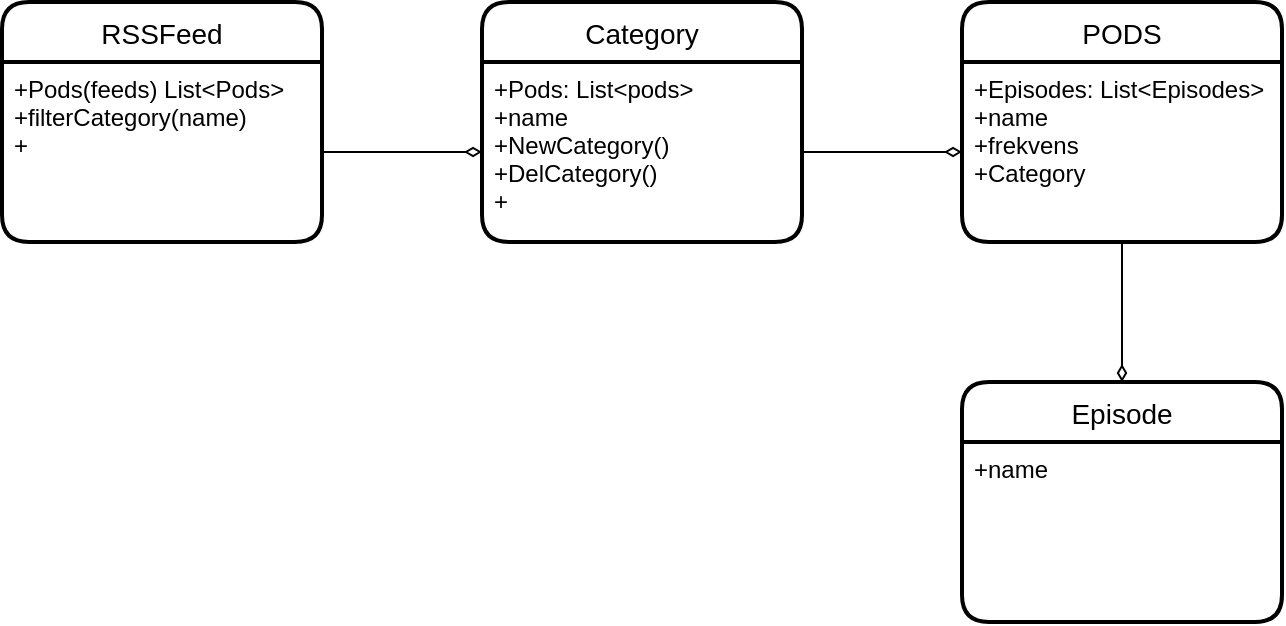 <mxfile version="15.5.8" type="github">
  <diagram id="_3mCGZZuLn7vnAQo4fiF" name="Page-1">
    <mxGraphModel dx="1207" dy="704" grid="1" gridSize="10" guides="1" tooltips="1" connect="1" arrows="1" fold="1" page="1" pageScale="1" pageWidth="827" pageHeight="1169" math="0" shadow="0">
      <root>
        <mxCell id="0" />
        <mxCell id="1" parent="0" />
        <mxCell id="EAJOksvlnSHBUVswpDBP-1" value="RSSFeed" style="swimlane;childLayout=stackLayout;horizontal=1;startSize=30;horizontalStack=0;rounded=1;fontSize=14;fontStyle=0;strokeWidth=2;resizeParent=0;resizeLast=1;shadow=0;dashed=0;align=center;" vertex="1" parent="1">
          <mxGeometry x="70" y="140" width="160" height="120" as="geometry" />
        </mxCell>
        <mxCell id="EAJOksvlnSHBUVswpDBP-2" value="+Pods(feeds) List&lt;Pods&gt;&#xa;+filterCategory(name)&#xa;+" style="align=left;strokeColor=none;fillColor=none;spacingLeft=4;fontSize=12;verticalAlign=top;resizable=0;rotatable=0;part=1;" vertex="1" parent="EAJOksvlnSHBUVswpDBP-1">
          <mxGeometry y="30" width="160" height="90" as="geometry" />
        </mxCell>
        <mxCell id="EAJOksvlnSHBUVswpDBP-3" value="PODS" style="swimlane;childLayout=stackLayout;horizontal=1;startSize=30;horizontalStack=0;rounded=1;fontSize=14;fontStyle=0;strokeWidth=2;resizeParent=0;resizeLast=1;shadow=0;dashed=0;align=center;" vertex="1" parent="1">
          <mxGeometry x="550" y="140" width="160" height="120" as="geometry" />
        </mxCell>
        <mxCell id="EAJOksvlnSHBUVswpDBP-4" value="+Episodes: List&lt;Episodes&gt;&#xa;+name&#xa;+frekvens&#xa;+Category" style="align=left;strokeColor=none;fillColor=none;spacingLeft=4;fontSize=12;verticalAlign=top;resizable=0;rotatable=0;part=1;" vertex="1" parent="EAJOksvlnSHBUVswpDBP-3">
          <mxGeometry y="30" width="160" height="90" as="geometry" />
        </mxCell>
        <mxCell id="EAJOksvlnSHBUVswpDBP-5" value="Category" style="swimlane;childLayout=stackLayout;horizontal=1;startSize=30;horizontalStack=0;rounded=1;fontSize=14;fontStyle=0;strokeWidth=2;resizeParent=0;resizeLast=1;shadow=0;dashed=0;align=center;" vertex="1" parent="1">
          <mxGeometry x="310" y="140" width="160" height="120" as="geometry" />
        </mxCell>
        <mxCell id="EAJOksvlnSHBUVswpDBP-6" value="+Pods: List&lt;pods&gt;&#xa;+name&#xa;+NewCategory()&#xa;+DelCategory()&#xa;+" style="align=left;strokeColor=none;fillColor=none;spacingLeft=4;fontSize=12;verticalAlign=top;resizable=0;rotatable=0;part=1;" vertex="1" parent="EAJOksvlnSHBUVswpDBP-5">
          <mxGeometry y="30" width="160" height="90" as="geometry" />
        </mxCell>
        <mxCell id="EAJOksvlnSHBUVswpDBP-8" value="Episode" style="swimlane;childLayout=stackLayout;horizontal=1;startSize=30;horizontalStack=0;rounded=1;fontSize=14;fontStyle=0;strokeWidth=2;resizeParent=0;resizeLast=1;shadow=0;dashed=0;align=center;" vertex="1" parent="1">
          <mxGeometry x="550" y="330" width="160" height="120" as="geometry" />
        </mxCell>
        <mxCell id="EAJOksvlnSHBUVswpDBP-9" value="+name&#xa;" style="align=left;strokeColor=none;fillColor=none;spacingLeft=4;fontSize=12;verticalAlign=top;resizable=0;rotatable=0;part=1;" vertex="1" parent="EAJOksvlnSHBUVswpDBP-8">
          <mxGeometry y="30" width="160" height="90" as="geometry" />
        </mxCell>
        <mxCell id="EAJOksvlnSHBUVswpDBP-10" style="edgeStyle=orthogonalEdgeStyle;rounded=0;orthogonalLoop=1;jettySize=auto;html=1;endArrow=diamondThin;endFill=0;" edge="1" parent="1" source="EAJOksvlnSHBUVswpDBP-4" target="EAJOksvlnSHBUVswpDBP-8">
          <mxGeometry relative="1" as="geometry" />
        </mxCell>
        <mxCell id="EAJOksvlnSHBUVswpDBP-11" style="edgeStyle=orthogonalEdgeStyle;rounded=0;orthogonalLoop=1;jettySize=auto;html=1;entryX=0;entryY=0.5;entryDx=0;entryDy=0;endArrow=diamondThin;endFill=0;" edge="1" parent="1" source="EAJOksvlnSHBUVswpDBP-6" target="EAJOksvlnSHBUVswpDBP-4">
          <mxGeometry relative="1" as="geometry" />
        </mxCell>
        <mxCell id="EAJOksvlnSHBUVswpDBP-12" style="edgeStyle=orthogonalEdgeStyle;rounded=0;orthogonalLoop=1;jettySize=auto;html=1;entryX=0;entryY=0.5;entryDx=0;entryDy=0;endArrow=diamondThin;endFill=0;" edge="1" parent="1" source="EAJOksvlnSHBUVswpDBP-2" target="EAJOksvlnSHBUVswpDBP-6">
          <mxGeometry relative="1" as="geometry" />
        </mxCell>
      </root>
    </mxGraphModel>
  </diagram>
</mxfile>
